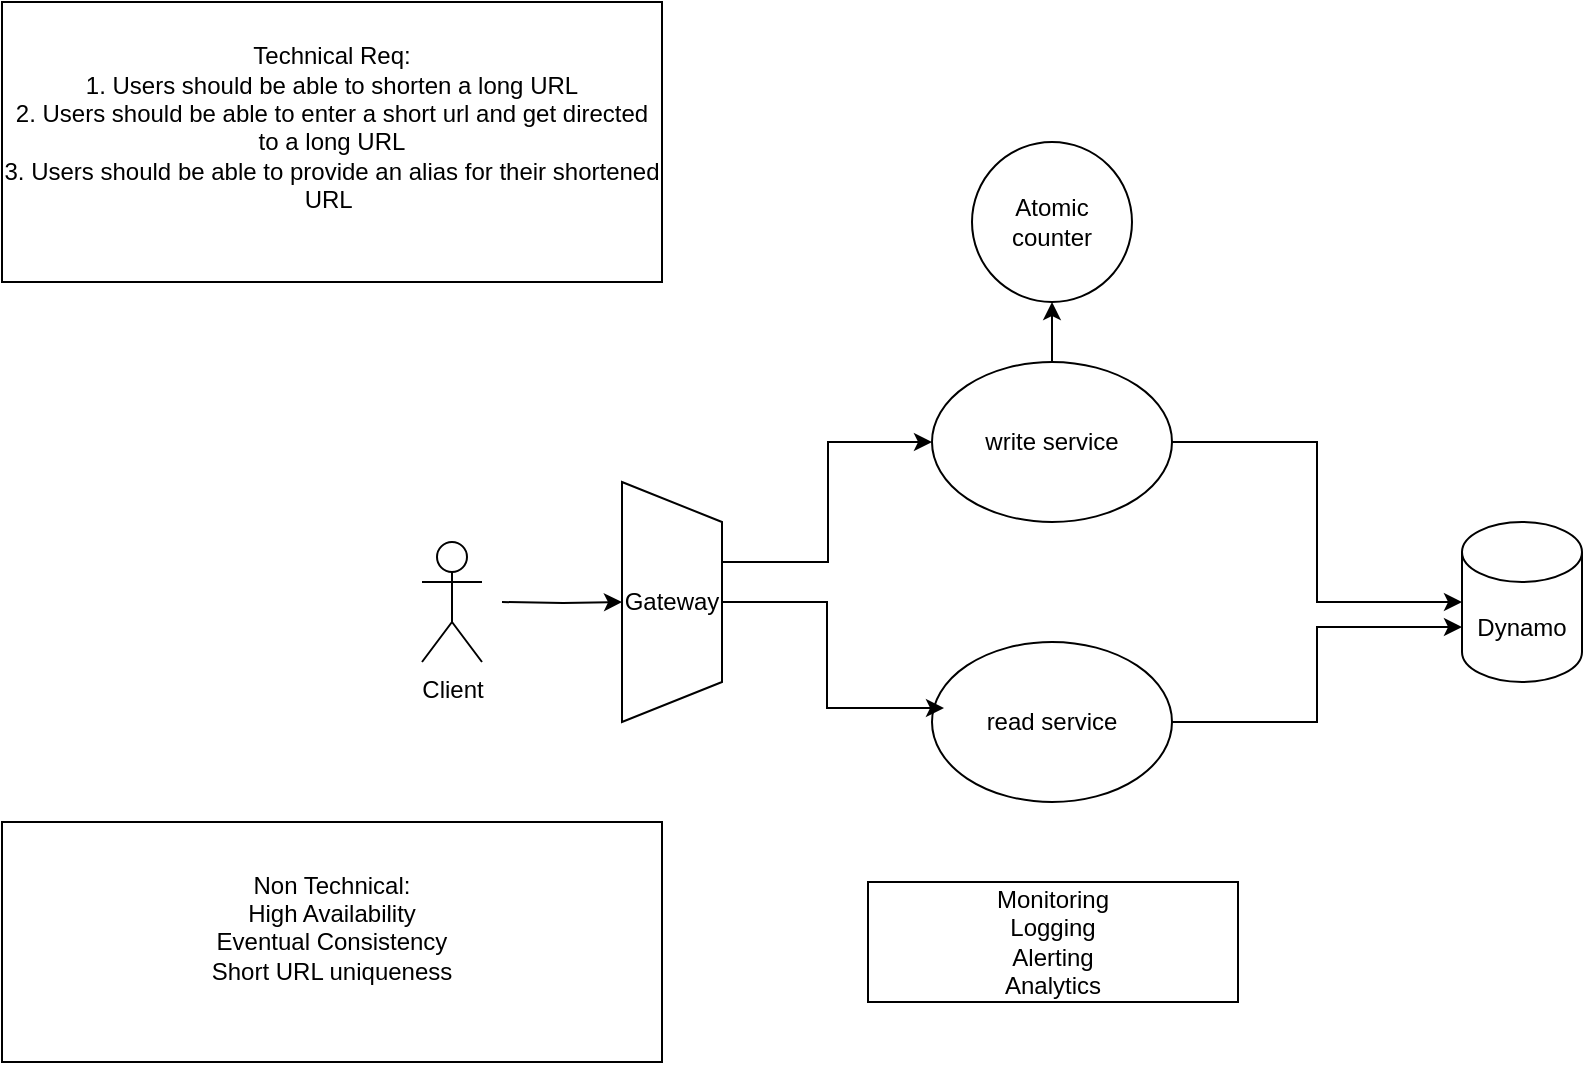 <mxfile version="26.2.14">
  <diagram name="Page-1" id="HIHJW5go3T7uCI4LzSzF">
    <mxGraphModel dx="2304" dy="936" grid="1" gridSize="10" guides="1" tooltips="1" connect="1" arrows="1" fold="1" page="1" pageScale="1" pageWidth="850" pageHeight="1100" math="0" shadow="0">
      <root>
        <mxCell id="0" />
        <mxCell id="1" parent="0" />
        <mxCell id="sSYQgpPVTo7JMk-Y0rrn-1" value="Dynamo" style="shape=cylinder3;whiteSpace=wrap;html=1;boundedLbl=1;backgroundOutline=1;size=15;" vertex="1" parent="1">
          <mxGeometry x="630" y="280" width="60" height="80" as="geometry" />
        </mxCell>
        <mxCell id="sSYQgpPVTo7JMk-Y0rrn-4" style="edgeStyle=orthogonalEdgeStyle;rounded=0;orthogonalLoop=1;jettySize=auto;html=1;exitX=1;exitY=0.5;exitDx=0;exitDy=0;" edge="1" parent="1" target="sSYQgpPVTo7JMk-Y0rrn-3">
          <mxGeometry relative="1" as="geometry">
            <mxPoint x="150" y="320" as="sourcePoint" />
          </mxGeometry>
        </mxCell>
        <mxCell id="sSYQgpPVTo7JMk-Y0rrn-7" style="edgeStyle=orthogonalEdgeStyle;rounded=0;orthogonalLoop=1;jettySize=auto;html=1;entryX=0;entryY=0.5;entryDx=0;entryDy=0;" edge="1" parent="1" source="sSYQgpPVTo7JMk-Y0rrn-3" target="sSYQgpPVTo7JMk-Y0rrn-5">
          <mxGeometry relative="1" as="geometry">
            <Array as="points">
              <mxPoint x="313" y="300" />
              <mxPoint x="313" y="240" />
            </Array>
          </mxGeometry>
        </mxCell>
        <mxCell id="sSYQgpPVTo7JMk-Y0rrn-3" value="Gateway" style="shape=trapezoid;perimeter=trapezoidPerimeter;whiteSpace=wrap;html=1;fixedSize=1;direction=south;" vertex="1" parent="1">
          <mxGeometry x="210" y="260" width="50" height="120" as="geometry" />
        </mxCell>
        <mxCell id="sSYQgpPVTo7JMk-Y0rrn-11" style="edgeStyle=orthogonalEdgeStyle;rounded=0;orthogonalLoop=1;jettySize=auto;html=1;exitX=0.5;exitY=0;exitDx=0;exitDy=0;" edge="1" parent="1" source="sSYQgpPVTo7JMk-Y0rrn-5" target="sSYQgpPVTo7JMk-Y0rrn-12">
          <mxGeometry relative="1" as="geometry">
            <mxPoint x="425" y="160" as="targetPoint" />
          </mxGeometry>
        </mxCell>
        <mxCell id="sSYQgpPVTo7JMk-Y0rrn-13" style="edgeStyle=orthogonalEdgeStyle;rounded=0;orthogonalLoop=1;jettySize=auto;html=1;" edge="1" parent="1" source="sSYQgpPVTo7JMk-Y0rrn-5" target="sSYQgpPVTo7JMk-Y0rrn-1">
          <mxGeometry relative="1" as="geometry" />
        </mxCell>
        <mxCell id="sSYQgpPVTo7JMk-Y0rrn-5" value="write service" style="ellipse;whiteSpace=wrap;html=1;" vertex="1" parent="1">
          <mxGeometry x="365" y="200" width="120" height="80" as="geometry" />
        </mxCell>
        <mxCell id="sSYQgpPVTo7JMk-Y0rrn-6" value="read service" style="ellipse;whiteSpace=wrap;html=1;" vertex="1" parent="1">
          <mxGeometry x="365" y="340" width="120" height="80" as="geometry" />
        </mxCell>
        <mxCell id="sSYQgpPVTo7JMk-Y0rrn-9" style="edgeStyle=orthogonalEdgeStyle;rounded=0;orthogonalLoop=1;jettySize=auto;html=1;entryX=0.05;entryY=0.413;entryDx=0;entryDy=0;entryPerimeter=0;" edge="1" parent="1" source="sSYQgpPVTo7JMk-Y0rrn-3" target="sSYQgpPVTo7JMk-Y0rrn-6">
          <mxGeometry relative="1" as="geometry" />
        </mxCell>
        <mxCell id="sSYQgpPVTo7JMk-Y0rrn-12" value="Atomic counter" style="ellipse;whiteSpace=wrap;html=1;aspect=fixed;" vertex="1" parent="1">
          <mxGeometry x="385" y="90" width="80" height="80" as="geometry" />
        </mxCell>
        <mxCell id="sSYQgpPVTo7JMk-Y0rrn-14" style="edgeStyle=orthogonalEdgeStyle;rounded=0;orthogonalLoop=1;jettySize=auto;html=1;exitX=1;exitY=0.5;exitDx=0;exitDy=0;entryX=0;entryY=0;entryDx=0;entryDy=52.5;entryPerimeter=0;" edge="1" parent="1" source="sSYQgpPVTo7JMk-Y0rrn-6" target="sSYQgpPVTo7JMk-Y0rrn-1">
          <mxGeometry relative="1" as="geometry" />
        </mxCell>
        <mxCell id="sSYQgpPVTo7JMk-Y0rrn-16" value="Client" style="shape=umlActor;verticalLabelPosition=bottom;verticalAlign=top;html=1;outlineConnect=0;" vertex="1" parent="1">
          <mxGeometry x="110" y="290" width="30" height="60" as="geometry" />
        </mxCell>
        <mxCell id="sSYQgpPVTo7JMk-Y0rrn-20" value="Technical Req:&lt;div&gt;1. Users should be able to shorten a long URL&lt;/div&gt;&lt;div&gt;2. Users should be able to enter a short url and get directed to a long URL&lt;/div&gt;&lt;div&gt;3. Users should be able to provide an alias for their shortened URL&amp;nbsp;&lt;br&gt;&lt;div&gt;&lt;br&gt;&lt;/div&gt;&lt;/div&gt;" style="rounded=0;whiteSpace=wrap;html=1;" vertex="1" parent="1">
          <mxGeometry x="-100" y="20" width="330" height="140" as="geometry" />
        </mxCell>
        <mxCell id="sSYQgpPVTo7JMk-Y0rrn-21" value="&lt;div&gt;Non Technical:&lt;/div&gt;&lt;div&gt;High Availability&lt;/div&gt;&lt;div&gt;Eventual Consistency&lt;/div&gt;&lt;div&gt;Short URL uniqueness&lt;/div&gt;&lt;div&gt;&lt;br&gt;&lt;/div&gt;" style="rounded=0;whiteSpace=wrap;html=1;" vertex="1" parent="1">
          <mxGeometry x="-100" y="430" width="330" height="120" as="geometry" />
        </mxCell>
        <mxCell id="sSYQgpPVTo7JMk-Y0rrn-22" value="Monitoring&lt;div&gt;Logging&lt;/div&gt;&lt;div&gt;Alerting&lt;/div&gt;&lt;div&gt;Analytics&lt;/div&gt;" style="rounded=0;whiteSpace=wrap;html=1;" vertex="1" parent="1">
          <mxGeometry x="333" y="460" width="185" height="60" as="geometry" />
        </mxCell>
      </root>
    </mxGraphModel>
  </diagram>
</mxfile>
